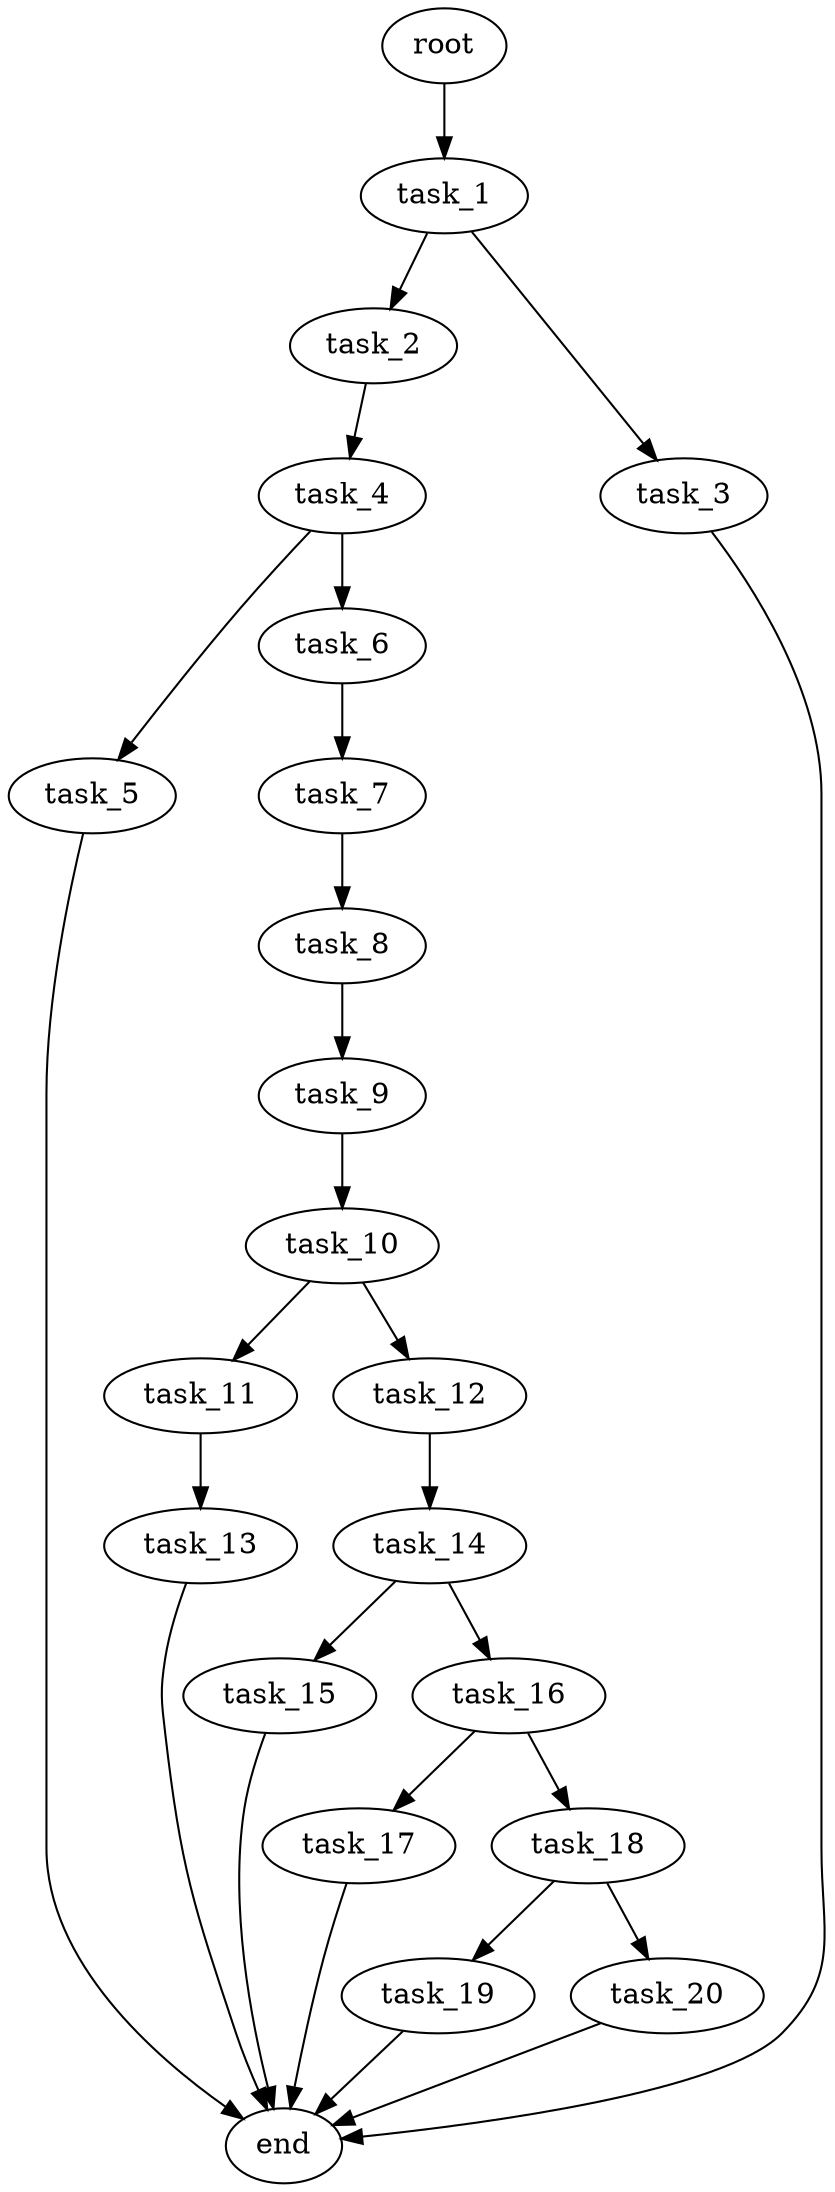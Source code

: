 digraph G {
  root [size="0.000000e+00"];
  task_1 [size="3.083769e+09"];
  task_2 [size="2.650814e+09"];
  task_3 [size="1.200016e+09"];
  task_4 [size="1.576996e+09"];
  task_5 [size="6.860862e+09"];
  task_6 [size="8.264040e+09"];
  task_7 [size="6.969083e+09"];
  task_8 [size="4.042578e+08"];
  task_9 [size="8.359412e+09"];
  task_10 [size="3.278609e+09"];
  task_11 [size="9.130378e+08"];
  task_12 [size="2.482940e+09"];
  task_13 [size="3.558072e+09"];
  task_14 [size="5.135083e+09"];
  task_15 [size="6.772157e+09"];
  task_16 [size="2.602408e+09"];
  task_17 [size="9.906776e+09"];
  task_18 [size="3.117899e+08"];
  task_19 [size="4.044518e+09"];
  task_20 [size="4.522559e+09"];
  end [size="0.000000e+00"];

  root -> task_1 [size="1.000000e-12"];
  task_1 -> task_2 [size="2.650814e+08"];
  task_1 -> task_3 [size="1.200016e+08"];
  task_2 -> task_4 [size="1.576996e+08"];
  task_3 -> end [size="1.000000e-12"];
  task_4 -> task_5 [size="6.860862e+08"];
  task_4 -> task_6 [size="8.264040e+08"];
  task_5 -> end [size="1.000000e-12"];
  task_6 -> task_7 [size="6.969083e+08"];
  task_7 -> task_8 [size="4.042578e+07"];
  task_8 -> task_9 [size="8.359412e+08"];
  task_9 -> task_10 [size="3.278609e+08"];
  task_10 -> task_11 [size="9.130378e+07"];
  task_10 -> task_12 [size="2.482940e+08"];
  task_11 -> task_13 [size="3.558072e+08"];
  task_12 -> task_14 [size="5.135083e+08"];
  task_13 -> end [size="1.000000e-12"];
  task_14 -> task_15 [size="6.772157e+08"];
  task_14 -> task_16 [size="2.602408e+08"];
  task_15 -> end [size="1.000000e-12"];
  task_16 -> task_17 [size="9.906776e+08"];
  task_16 -> task_18 [size="3.117899e+07"];
  task_17 -> end [size="1.000000e-12"];
  task_18 -> task_19 [size="4.044518e+08"];
  task_18 -> task_20 [size="4.522559e+08"];
  task_19 -> end [size="1.000000e-12"];
  task_20 -> end [size="1.000000e-12"];
}
